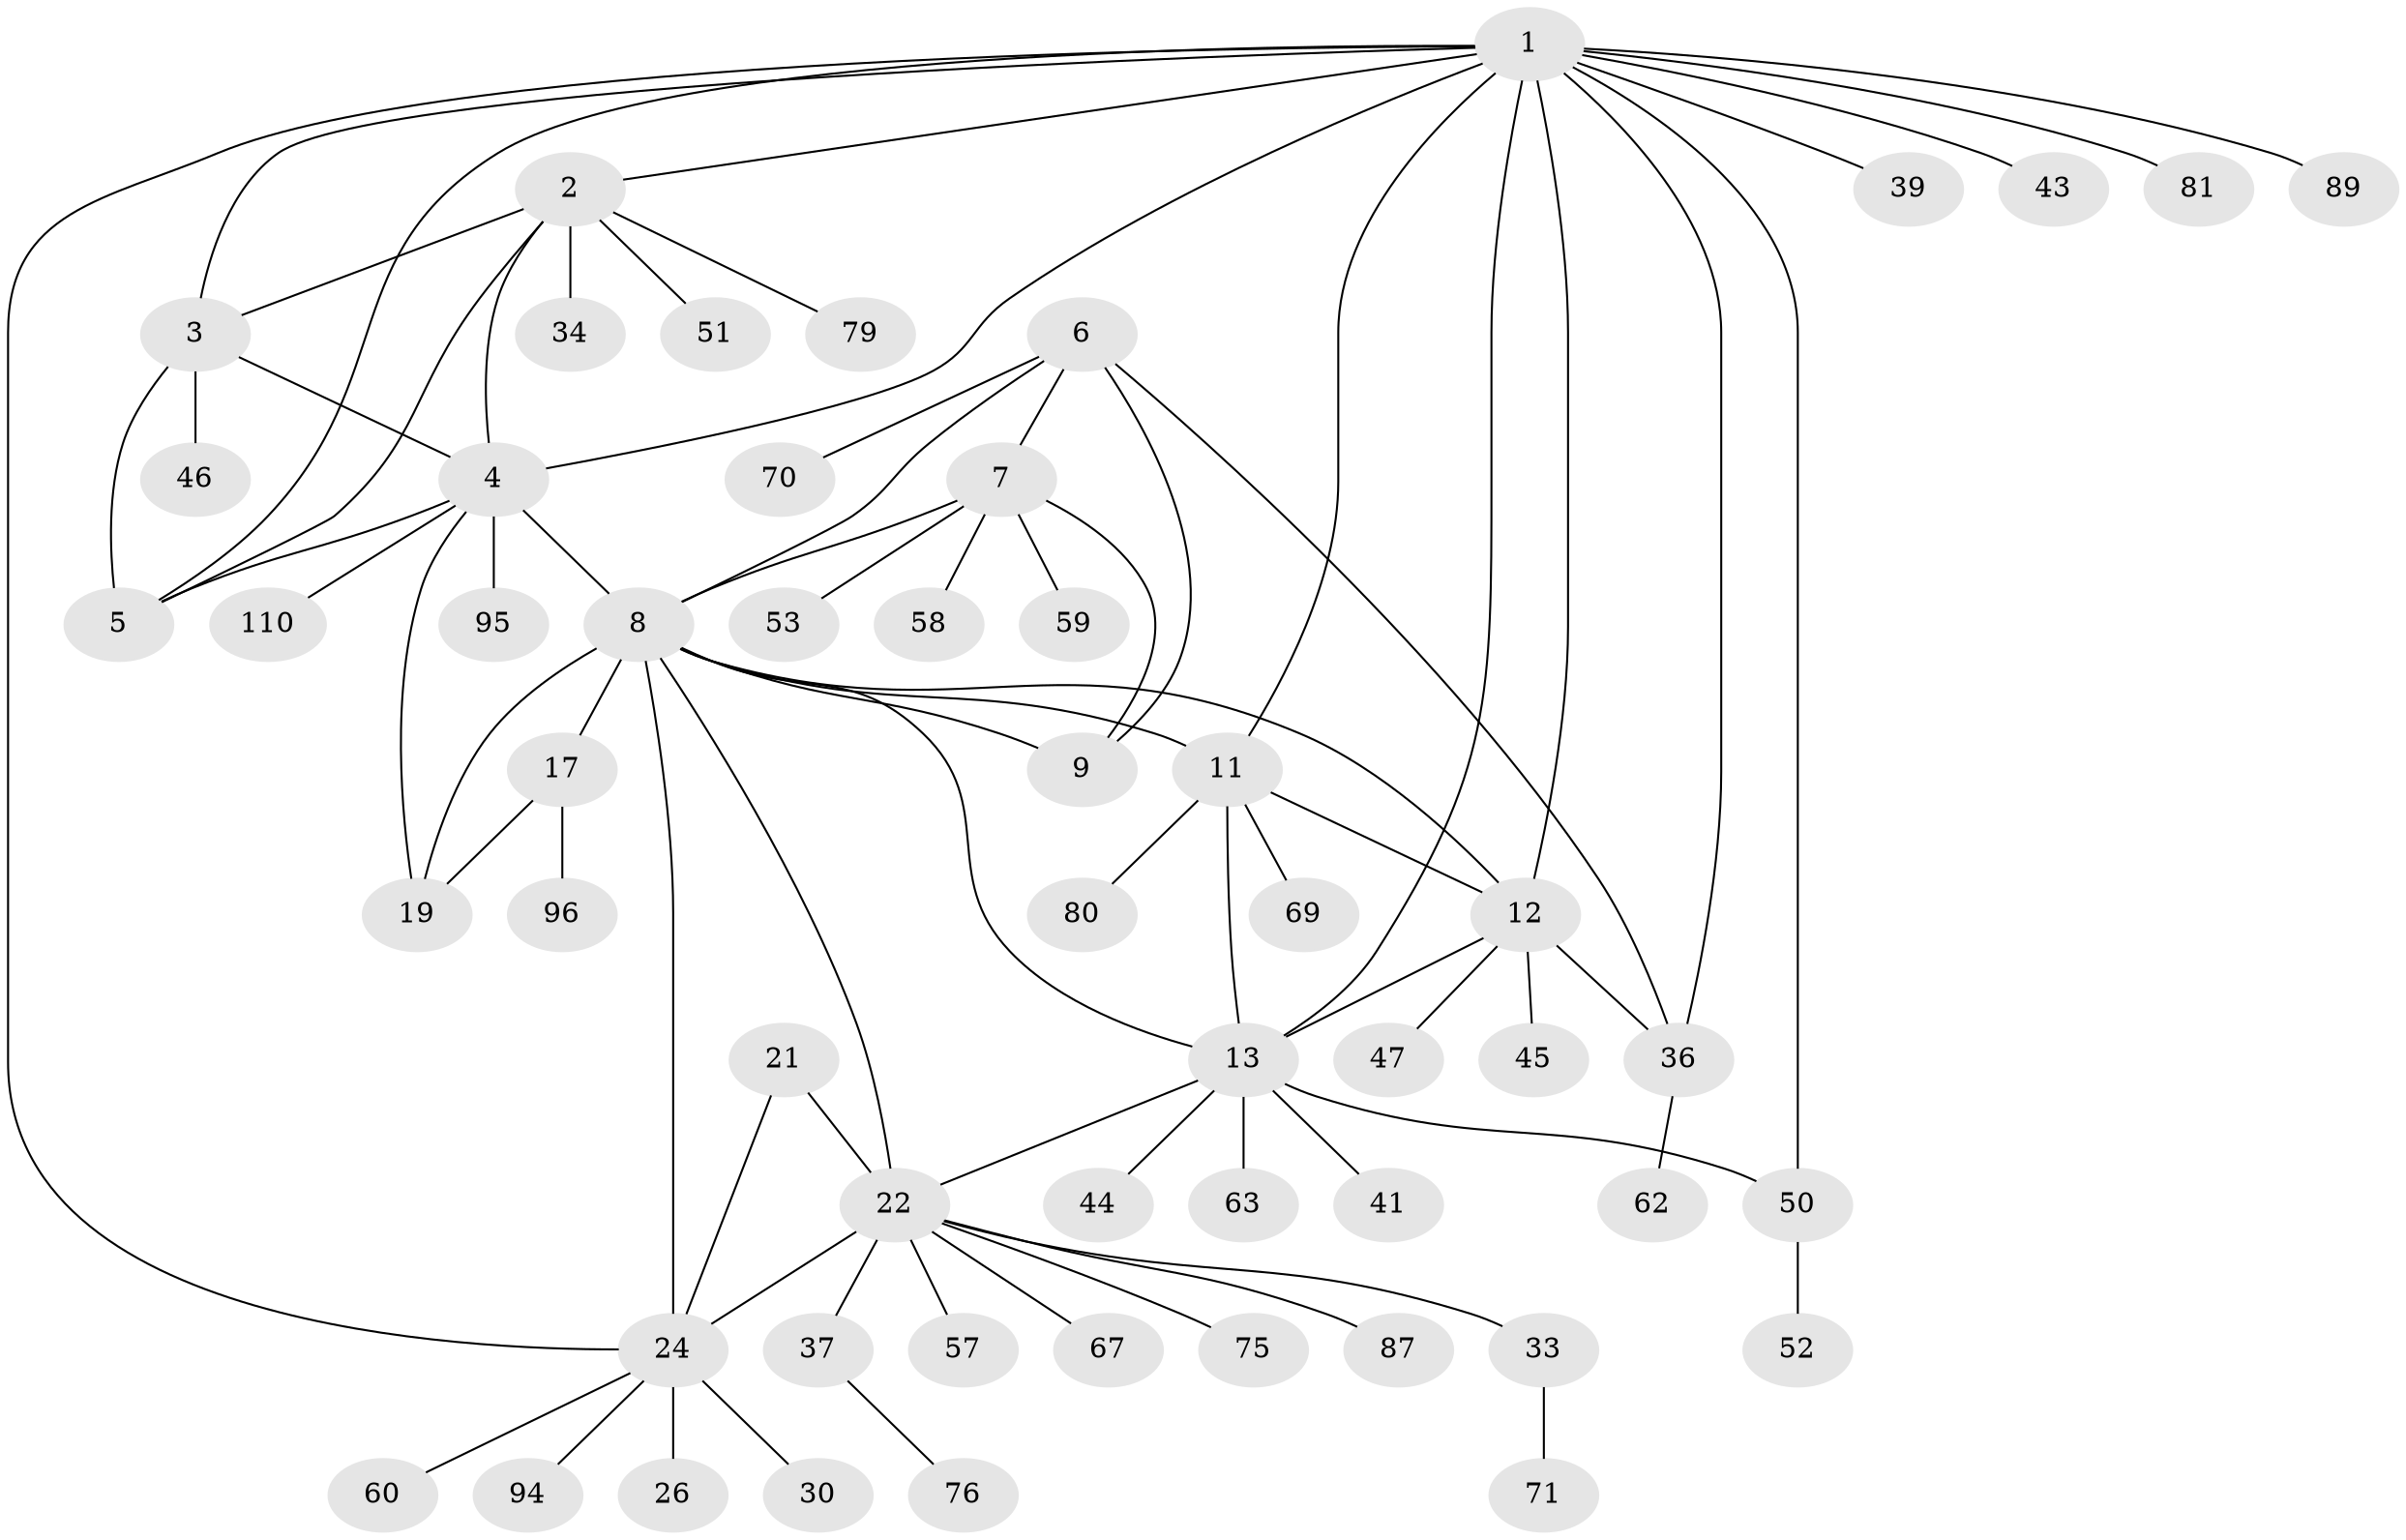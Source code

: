 // original degree distribution, {13: 0.009009009009009009, 7: 0.02702702702702703, 5: 0.02702702702702703, 8: 0.036036036036036036, 4: 0.009009009009009009, 6: 0.06306306306306306, 11: 0.009009009009009009, 9: 0.036036036036036036, 10: 0.018018018018018018, 12: 0.009009009009009009, 1: 0.6036036036036037, 2: 0.12612612612612611, 3: 0.02702702702702703}
// Generated by graph-tools (version 1.1) at 2025/15/03/09/25 04:15:45]
// undirected, 55 vertices, 78 edges
graph export_dot {
graph [start="1"]
  node [color=gray90,style=filled];
  1 [super="+14"];
  2;
  3;
  4;
  5;
  6;
  7;
  8 [super="+10+16+64+73+77+91+105"];
  9 [super="+92+28"];
  11;
  12;
  13 [super="+90+15"];
  17;
  19 [super="+74+106+108+109+86+32+49"];
  21 [super="+29+27+100+97"];
  22 [super="+68+23+111+56"];
  24 [super="+66+25"];
  26;
  30;
  33;
  34;
  36 [super="+85+102"];
  37;
  39;
  41;
  43 [super="+98"];
  44;
  45;
  46 [super="+54"];
  47;
  50 [super="+61"];
  51;
  52;
  53;
  57;
  58;
  59;
  60;
  62;
  63;
  67;
  69;
  70;
  71;
  75;
  76;
  79;
  80;
  81;
  87;
  89;
  94;
  95 [super="+103"];
  96;
  110;
  1 -- 2;
  1 -- 3;
  1 -- 4;
  1 -- 5;
  1 -- 24;
  1 -- 36 [weight=2];
  1 -- 39;
  1 -- 43;
  1 -- 81;
  1 -- 89;
  1 -- 50;
  1 -- 11;
  1 -- 12;
  1 -- 13 [weight=2];
  2 -- 3;
  2 -- 4;
  2 -- 5;
  2 -- 34;
  2 -- 51;
  2 -- 79;
  3 -- 4;
  3 -- 5;
  3 -- 46;
  4 -- 5;
  4 -- 8;
  4 -- 19;
  4 -- 95;
  4 -- 110;
  6 -- 7;
  6 -- 8 [weight=2];
  6 -- 9;
  6 -- 70;
  6 -- 36;
  7 -- 8 [weight=2];
  7 -- 9;
  7 -- 53;
  7 -- 58;
  7 -- 59;
  8 -- 9 [weight=2];
  8 -- 11;
  8 -- 13;
  8 -- 24 [weight=3];
  8 -- 17 [weight=3];
  8 -- 19 [weight=3];
  8 -- 22 [weight=3];
  8 -- 12;
  11 -- 12;
  11 -- 13 [weight=2];
  11 -- 69;
  11 -- 80;
  12 -- 13 [weight=2];
  12 -- 36;
  12 -- 45;
  12 -- 47;
  13 -- 63;
  13 -- 41;
  13 -- 44;
  13 -- 50;
  13 -- 22;
  17 -- 19;
  17 -- 96;
  21 -- 22 [weight=2];
  21 -- 24 [weight=2];
  22 -- 24 [weight=4];
  22 -- 33;
  22 -- 37;
  22 -- 75;
  22 -- 87;
  22 -- 57;
  22 -- 67;
  24 -- 26;
  24 -- 30;
  24 -- 94;
  24 -- 60;
  33 -- 71;
  36 -- 62;
  37 -- 76;
  50 -- 52;
}
